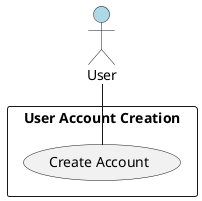 @startuml User_Account_Creation

!define ActorBorderColor Black

actor User as user #lightblue
rectangle "User Account Creation" as creation {
  user -- (Create Account)
}

@enduml
